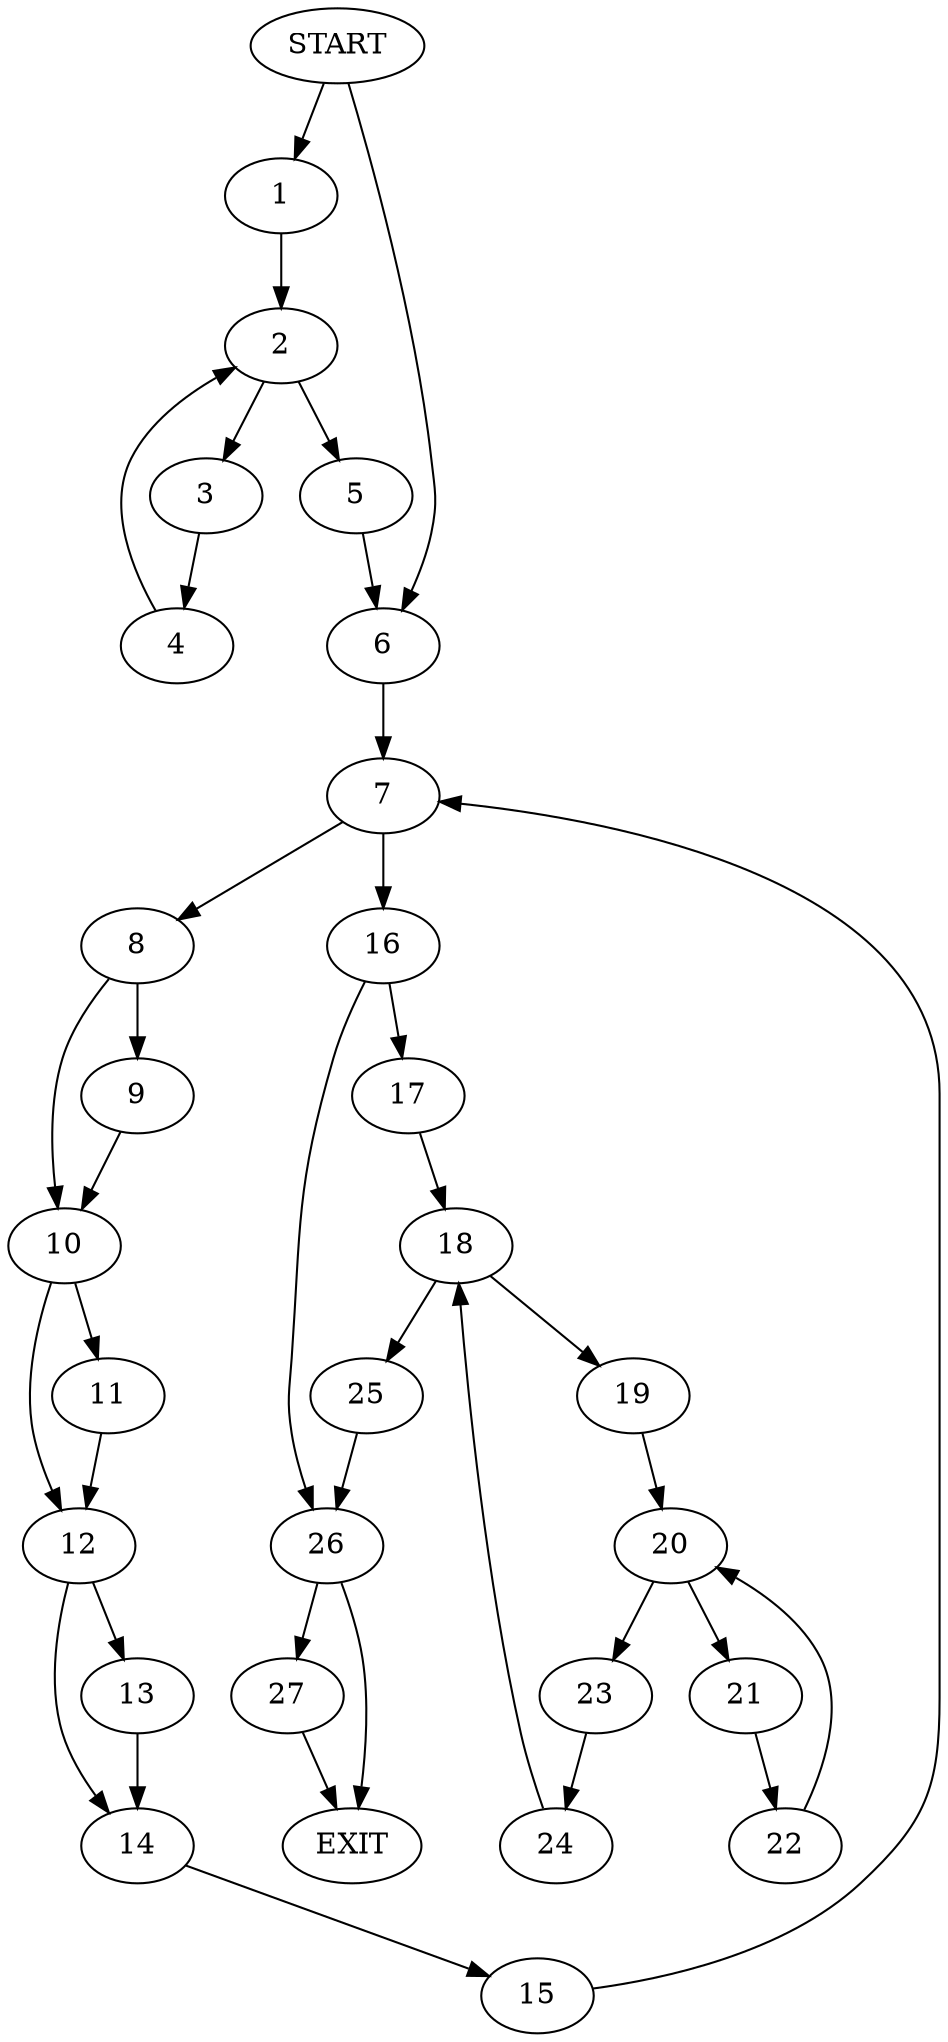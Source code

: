digraph { 
0 [label="START"];
1;
2;
3;
4;
5;
6;
7;
8;
9;
10;
11;
12;
13;
14;
15;
16;
17;
18;
19;
20;
21;
22;
23;
24;
25;
26;
27;
28[label="EXIT"];
0 -> 1;
0 -> 6;
1 -> 2;
2 -> 3;
2 -> 5;
3 -> 4;
4 -> 2;
5 -> 6;
6 -> 7;
7 -> 8;
7 -> 16;
8 -> 9;
8 -> 10;
9 -> 10;
10 -> 11;
10 -> 12;
11 -> 12;
12 -> 13;
12 -> 14;
13 -> 14;
14 -> 15;
15 -> 7;
16 -> 17;
16 -> 26;
17 -> 18;
18 -> 19;
18 -> 25;
19 -> 20;
20 -> 21;
20 -> 23;
21 -> 22;
22 -> 20;
23 -> 24;
24 -> 18;
25 -> 26;
26 -> 27;
26 -> 28;
27 -> 28;
}